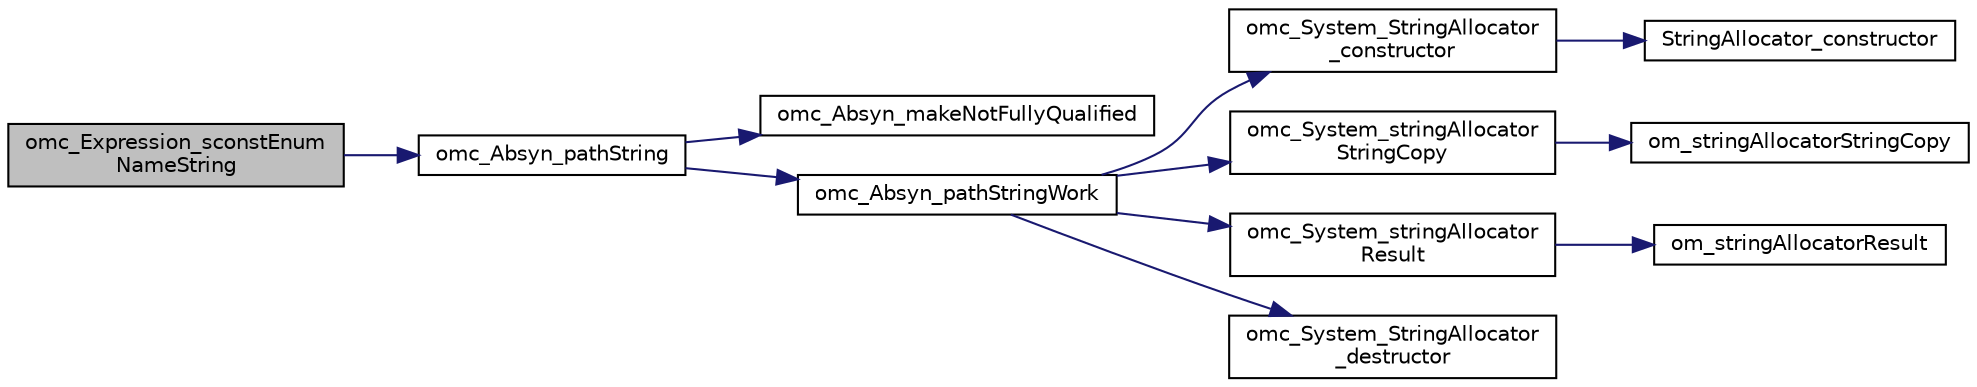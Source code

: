 digraph "omc_Expression_sconstEnumNameString"
{
  edge [fontname="Helvetica",fontsize="10",labelfontname="Helvetica",labelfontsize="10"];
  node [fontname="Helvetica",fontsize="10",shape=record];
  rankdir="LR";
  Node84620 [label="omc_Expression_sconstEnum\lNameString",height=0.2,width=0.4,color="black", fillcolor="grey75", style="filled", fontcolor="black"];
  Node84620 -> Node84621 [color="midnightblue",fontsize="10",style="solid",fontname="Helvetica"];
  Node84621 [label="omc_Absyn_pathString",height=0.2,width=0.4,color="black", fillcolor="white", style="filled",URL="$d0/d78/_absyn_8c.html#a8019d89e43bec6f522ed51a5feceeb83"];
  Node84621 -> Node84622 [color="midnightblue",fontsize="10",style="solid",fontname="Helvetica"];
  Node84622 [label="omc_Absyn_makeNotFullyQualified",height=0.2,width=0.4,color="black", fillcolor="white", style="filled",URL="$d0/d78/_absyn_8c.html#aa90ee78f7c8fc6fd5b988d9d6eadda59"];
  Node84621 -> Node84623 [color="midnightblue",fontsize="10",style="solid",fontname="Helvetica"];
  Node84623 [label="omc_Absyn_pathStringWork",height=0.2,width=0.4,color="black", fillcolor="white", style="filled",URL="$d0/d78/_absyn_8c.html#a5ac0f205a03658465c7029ab9217dc20"];
  Node84623 -> Node84624 [color="midnightblue",fontsize="10",style="solid",fontname="Helvetica"];
  Node84624 [label="omc_System_StringAllocator\l_constructor",height=0.2,width=0.4,color="black", fillcolor="white", style="filled",URL="$d1/d95/_system_8c.html#ad2e105aeacd5b1f062d1a0f82e45e34a"];
  Node84624 -> Node84625 [color="midnightblue",fontsize="10",style="solid",fontname="Helvetica"];
  Node84625 [label="StringAllocator_constructor",height=0.2,width=0.4,color="black", fillcolor="white", style="filled",URL="$dd/ddb/_system__includes_8h.html#a9f4da0f15063aa18a9e6ab5baa0ae36c"];
  Node84623 -> Node84626 [color="midnightblue",fontsize="10",style="solid",fontname="Helvetica"];
  Node84626 [label="omc_System_stringAllocator\lStringCopy",height=0.2,width=0.4,color="black", fillcolor="white", style="filled",URL="$d1/d95/_system_8c.html#af8847d2041f2dc8d967e8aecf3dc8c02"];
  Node84626 -> Node84627 [color="midnightblue",fontsize="10",style="solid",fontname="Helvetica"];
  Node84627 [label="om_stringAllocatorStringCopy",height=0.2,width=0.4,color="black", fillcolor="white", style="filled",URL="$dd/ddb/_system__includes_8h.html#a8e19a7a58e3c6431947680216dd4fa2a"];
  Node84623 -> Node84628 [color="midnightblue",fontsize="10",style="solid",fontname="Helvetica"];
  Node84628 [label="omc_System_stringAllocator\lResult",height=0.2,width=0.4,color="black", fillcolor="white", style="filled",URL="$d1/d95/_system_8c.html#af314a780e1ba28e87940376fefe833ca"];
  Node84628 -> Node84629 [color="midnightblue",fontsize="10",style="solid",fontname="Helvetica"];
  Node84629 [label="om_stringAllocatorResult",height=0.2,width=0.4,color="black", fillcolor="white", style="filled",URL="$dd/ddb/_system__includes_8h.html#ac5166cb81d1b1b91e6d70ab97c6c9bc3"];
  Node84623 -> Node84630 [color="midnightblue",fontsize="10",style="solid",fontname="Helvetica"];
  Node84630 [label="omc_System_StringAllocator\l_destructor",height=0.2,width=0.4,color="black", fillcolor="white", style="filled",URL="$d1/d95/_system_8c.html#abaad6ae894ae7b9dde52307668f61597"];
}
